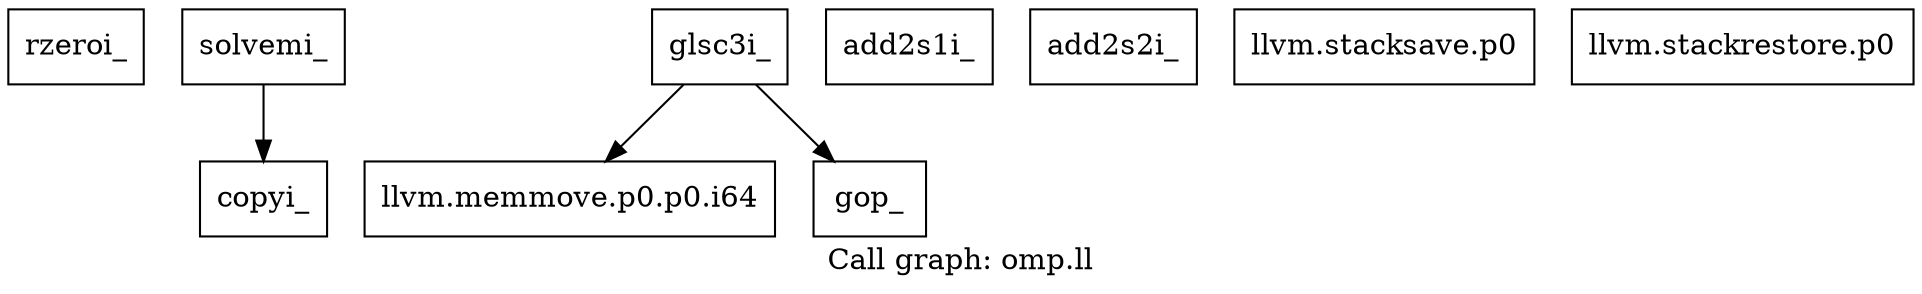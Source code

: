 digraph "Call graph: omp.ll" {
	label="Call graph: omp.ll";

	Node0x5610cb5a4540 [shape=record,label="{rzeroi_}"];
	Node0x5610cb5a45c0 [shape=record,label="{copyi_}"];
	Node0x5610cb5a4640 [shape=record,label="{glsc3i_}"];
	Node0x5610cb5a4640 -> Node0x5610cb5a46c0;
	Node0x5610cb5a4640 -> Node0x5610cb5a4b50;
	Node0x5610cb5a4bd0 [shape=record,label="{solvemi_}"];
	Node0x5610cb5a4bd0 -> Node0x5610cb5a45c0;
	Node0x5610cb5a4c50 [shape=record,label="{add2s1i_}"];
	Node0x5610cb5a4e20 [shape=record,label="{add2s2i_}"];
	Node0x5610cb5a4b50 [shape=record,label="{gop_}"];
	Node0x5610cb5a46c0 [shape=record,label="{llvm.memmove.p0.p0.i64}"];
	Node0x5610cb5a4ed0 [shape=record,label="{llvm.stacksave.p0}"];
	Node0x5610cb5a51e0 [shape=record,label="{llvm.stackrestore.p0}"];
}

